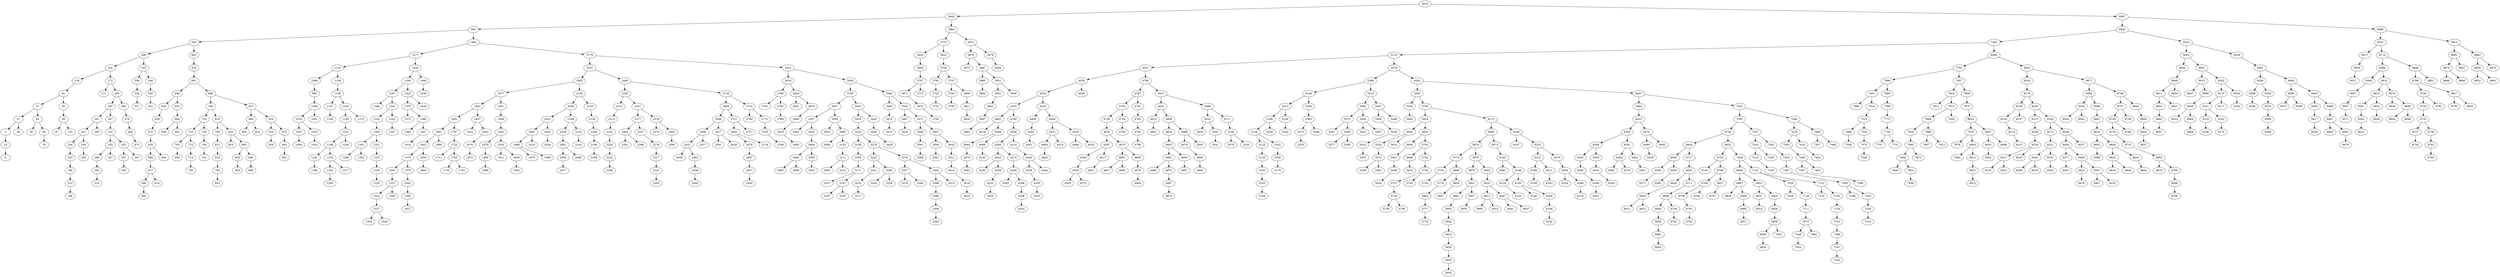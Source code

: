 digraph{
4014 -> 3645
4014 -> 9497
3645 -> 984
3645 -> 3864
984 -> 558
984 -> 1462
558 -> 490
558 -> 983
490 -> 162
490 -> 543
162 -> 139
162 -> 172
139 -> 81
81 -> 57
81 -> 82
57 -> 31
57 -> 65
31 -> 2
31 -> 38
2 -> 15
15 -> 9
65 -> 59
65 -> 69
69 -> 76
82 -> 98
98 -> 87
98 -> 135
172 -> 171
172 -> 450
450 -> 287
450 -> 462
287 -> 261
287 -> 367
261 -> 241
261 -> 285
241 -> 234
241 -> 259
234 -> 233
233 -> 180
180 -> 213
213 -> 208
259 -> 250
367 -> 325
325 -> 320
325 -> 353
320 -> 289
320 -> 321
289 -> 292
292 -> 310
353 -> 347
353 -> 357
347 -> 340
462 -> 476
476 -> 464
464 -> 473
543 -> 508
543 -> 546
508 -> 534
534 -> 517
546 -> 549
549 -> 552
983 -> 979
979 -> 691
691 -> 648
691 -> 898
648 -> 645
648 -> 653
645 -> 639
639 -> 575
575 -> 629
629 -> 588
629 -> 636
588 -> 617
617 -> 596
617 -> 619
596 -> 593
653 -> 664
664 -> 658
664 -> 681
898 -> 766
898 -> 915
766 -> 733
766 -> 816
733 -> 710
733 -> 758
710 -> 705
710 -> 713
705 -> 694
713 -> 714
714 -> 730
758 -> 736
736 -> 742
816 -> 790
816 -> 832
790 -> 815
815 -> 814
814 -> 792
792 -> 803
832 -> 819
832 -> 863
863 -> 855
863 -> 890
855 -> 853
890 -> 868
915 -> 906
915 -> 934
906 -> 900
906 -> 914
934 -> 919
934 -> 975
919 -> 929
975 -> 945
945 -> 961
1462 -> 1277
1462 -> 2779
1277 -> 1119
1277 -> 1435
1119 -> 1084
1119 -> 1149
1084 -> 990
990 -> 1049
1049 -> 1016
1049 -> 1052
1016 -> 1007
1016 -> 1025
1007 -> 1004
1025 -> 1042
1149 -> 1158
1158 -> 1151
1158 -> 1254
1151 -> 1156
1254 -> 1159
1254 -> 1272
1159 -> 1222
1222 -> 1188
1222 -> 1248
1188 -> 1181
1188 -> 1216
1181 -> 1186
1216 -> 1202
1216 -> 1217
1202 -> 1200
1435 -> 1356
1435 -> 1448
1356 -> 1287
1356 -> 1425
1287 -> 1286
1287 -> 1342
1342 -> 1332
1342 -> 1343
1332 -> 1308
1308 -> 1301
1308 -> 1331
1301 -> 1298
1301 -> 1303
1331 -> 1315
1315 -> 1330
1330 -> 1320
1343 -> 1347
1425 -> 1379
1425 -> 1426
1379 -> 1373
1379 -> 1386
1386 -> 1384
1386 -> 1407
1407 -> 1414
1448 -> 1438
2779 -> 2207
2779 -> 2912
2207 -> 1962
2207 -> 2406
1962 -> 1877
1962 -> 2150
1877 -> 1822
1877 -> 1951
1822 -> 1691
1822 -> 1837
1691 -> 1681
1691 -> 1797
1681 -> 1643
1681 -> 1690
1643 -> 1575
1643 -> 1659
1575 -> 1503
1575 -> 1579
1503 -> 1537
1537 -> 1532
1537 -> 1540
1532 -> 1527
1527 -> 1504
1527 -> 1528
1579 -> 1642
1642 -> 1595
1595 -> 1627
1659 -> 1660
1797 -> 1722
1722 -> 1711
1722 -> 1763
1763 -> 1732
1763 -> 1781
1837 -> 1824
1837 -> 1843
1843 -> 1876
1876 -> 1872
1951 -> 1948
1948 -> 1902
1902 -> 1879
1902 -> 1925
1879 -> 1884
1884 -> 1896
1925 -> 1911
1925 -> 1929
1929 -> 1934
2150 -> 2038
2150 -> 2153
2038 -> 2022
2038 -> 2108
2022 -> 2007
2022 -> 2029
2007 -> 1988
2007 -> 2010
1988 -> 1975
1988 -> 1996
2029 -> 2034
2108 -> 2039
2108 -> 2132
2039 -> 2081
2081 -> 2058
2081 -> 2096
2058 -> 2077
2132 -> 2143
2153 -> 2156
2156 -> 2204
2204 -> 2166
2166 -> 2169
2406 -> 2259
2406 -> 2729
2259 -> 2214
2259 -> 2357
2214 -> 2215
2215 -> 2253
2253 -> 2226
2226 -> 2232
2232 -> 2246
2357 -> 2271
2357 -> 2376
2271 -> 2264
2271 -> 2337
2264 -> 2261
2264 -> 2266
2337 -> 2276
2276 -> 2317
2317 -> 2310
2310 -> 2305
2376 -> 2374
2376 -> 2403
2403 -> 2395
2729 -> 2626
2729 -> 2752
2626 -> 2568
2626 -> 2721
2568 -> 2499
2568 -> 2617
2499 -> 2431
2499 -> 2517
2431 -> 2408
2431 -> 2483
2483 -> 2438
2438 -> 2449
2617 -> 2591
2617 -> 2620
2721 -> 2684
2721 -> 2727
2684 -> 2676
2684 -> 2719
2676 -> 2667
2667 -> 2657
2657 -> 2640
2752 -> 2749
2752 -> 2771
2771 -> 2765
2765 -> 2769
2912 -> 2816
2912 -> 3450
2816 -> 2783
2816 -> 2829
2783 -> 2781
2783 -> 2792
2792 -> 2789
2829 -> 2821
2829 -> 2875
2875 -> 2889
2889 -> 2879
2879 -> 2883
3450 -> 3156
3450 -> 3484
3156 -> 3037
3156 -> 3423
3037 -> 2937
3037 -> 3059
2937 -> 2925
2937 -> 3030
3030 -> 3004
3004 -> 2982
3004 -> 3009
2982 -> 2965
2982 -> 2998
3009 -> 3022
3059 -> 3052
3059 -> 3085
3085 -> 3069
3085 -> 3155
3155 -> 3111
3111 -> 3095
3111 -> 3122
3423 -> 3418
3423 -> 3442
3418 -> 3205
3205 -> 3158
3205 -> 3278
3158 -> 3160
3160 -> 3171
3171 -> 3167
3171 -> 3197
3197 -> 3187
3197 -> 3203
3278 -> 3243
3278 -> 3379
3243 -> 3241
3243 -> 3256
3241 -> 3232
3232 -> 3217
3256 -> 3254
3256 -> 3259
3379 -> 3327
3379 -> 3403
3327 -> 3279
3327 -> 3340
3403 -> 3388
3403 -> 3413
3388 -> 3396
3396 -> 3394
3394 -> 3392
3442 -> 3436
3436 -> 3428
3484 -> 3483
3484 -> 3543
3483 -> 3478
3478 -> 3473
3543 -> 3487
3543 -> 3571
3487 -> 3525
3571 -> 3548
3571 -> 3607
3548 -> 3561
3561 -> 3566
3607 -> 3594
3607 -> 3643
3594 -> 3581
3643 -> 3611
3611 -> 3619
3619 -> 3616
3616 -> 3614
3864 -> 3723
3864 -> 3973
3723 -> 3655
3723 -> 3832
3655 -> 3660
3660 -> 3707
3707 -> 3671
3707 -> 3713
3671 -> 3672
3672 -> 3700
3832 -> 3769
3769 -> 3762
3769 -> 3797
3762 -> 3752
3752 -> 3751
3797 -> 3793
3797 -> 3808
3793 -> 3795
3808 -> 3811
3811 -> 3826
3973 -> 3875
3973 -> 3979
3875 -> 3873
3875 -> 3887
3887 -> 3885
3887 -> 3951
3885 -> 3884
3951 -> 3942
3951 -> 3958
3942 -> 3892
3892 -> 3897
3897 -> 3902
3979 -> 4009
9497 -> 8846
9497 -> 9866
8846 -> 7483
8846 -> 9224
7483 -> 5119
7483 -> 8090
5119 -> 4541
5119 -> 5478
4541 -> 4538
4541 -> 4796
4538 -> 4354
4538 -> 4539
4354 -> 4155
4354 -> 4419
4155 -> 4062
4155 -> 4190
4062 -> 4016
4062 -> 4088
4088 -> 4064
4088 -> 4089
4064 -> 4078
4078 -> 4082
4089 -> 4142
4190 -> 4306
4306 -> 4260
4306 -> 4314
4260 -> 4243
4260 -> 4274
4243 -> 4230
4243 -> 4258
4258 -> 4253
4253 -> 4250
4274 -> 4294
4294 -> 4283
4294 -> 4296
4296 -> 4298
4298 -> 4303
4314 -> 4343
4343 -> 4339
4343 -> 4344
4339 -> 4335
4335 -> 4323
4419 -> 4408
4419 -> 4480
4408 -> 4365
4365 -> 4361
4480 -> 4471
4480 -> 4529
4471 -> 4464
4471 -> 4474
4464 -> 4420
4529 -> 4484
4529 -> 4535
4796 -> 4767
4796 -> 5013
4767 -> 4750
4767 -> 4781
4750 -> 4726
4750 -> 4759
4726 -> 4626
4626 -> 4597
4626 -> 4670
4597 -> 4554
4597 -> 4617
4554 -> 4559
4559 -> 4555
4559 -> 4572
4617 -> 4621
4670 -> 4661
4670 -> 4695
4661 -> 4627
4661 -> 4666
4695 -> 4678
4678 -> 4694
4759 -> 4766
4781 -> 4793
4793 -> 4782
4782 -> 4784
5013 -> 4832
5013 -> 5068
4832 -> 4815
4832 -> 4959
4815 -> 4801
4959 -> 4834
4959 -> 4988
4834 -> 4945
4945 -> 4861
4945 -> 4955
4861 -> 4846
4861 -> 4872
4872 -> 4907
4907 -> 4873
4955 -> 4957
4988 -> 4978
4988 -> 5003
4978 -> 4965
4965 -> 4963
5068 -> 5032
5068 -> 5111
5032 -> 5030
5032 -> 5051
5051 -> 5041
5111 -> 5100
5100 -> 5078
5100 -> 5101
5478 -> 5309
5478 -> 6291
5309 -> 5246
5309 -> 5415
5246 -> 5213
5246 -> 5294
5213 -> 5186
5213 -> 5236
5186 -> 5154
5186 -> 5209
5154 -> 5122
5154 -> 5182
5122 -> 5129
5129 -> 5130
5130 -> 5143
5143 -> 5144
5182 -> 5160
5160 -> 5179
5236 -> 5240
5294 -> 5283
5283 -> 5275
5283 -> 5284
5275 -> 5255
5415 -> 5395
5415 -> 5457
5395 -> 5372
5395 -> 5404
5372 -> 5367
5372 -> 5380
5380 -> 5377
5380 -> 5385
5404 -> 5401
5404 -> 5407
5457 -> 5456
5457 -> 5466
5456 -> 5426
5426 -> 5432
5432 -> 5435
6291 -> 5505
6291 -> 6487
5505 -> 5504
5505 -> 5746
5504 -> 5494
5746 -> 5624
5746 -> 6173
5624 -> 5592
5624 -> 5653
5592 -> 5526
5592 -> 5614
5526 -> 5572
5572 -> 5538
5572 -> 5581
5653 -> 5646
5653 -> 5702
5646 -> 5651
5651 -> 5649
5649 -> 5650
5702 -> 5666
5702 -> 5703
5666 -> 5672
5703 -> 5744
5744 -> 5727
5744 -> 5745
5727 -> 5729
5729 -> 5728
5729 -> 5739
6173 -> 6065
6173 -> 6196
6065 -> 5874
6065 -> 6073
5874 -> 5774
5874 -> 5978
5774 -> 5754
5774 -> 5806
5754 -> 5764
5806 -> 5776
5806 -> 5858
5776 -> 5803
5803 -> 5777
5777 -> 5779
5858 -> 5847
5978 -> 5876
5978 -> 6062
5876 -> 5951
5951 -> 5881
5951 -> 5957
5881 -> 5900
5900 -> 5942
5942 -> 5923
5923 -> 5939
5939 -> 5930
5930 -> 5935
5957 -> 5953
6062 -> 6032
6032 -> 6012
6032 -> 6047
6012 -> 5995
6012 -> 6015
6047 -> 6041
6047 -> 6057
6073 -> 6103
6103 -> 6081
6103 -> 6146
6146 -> 6129
6146 -> 6150
6129 -> 6142
6150 -> 6149
6150 -> 6169
6169 -> 6168
6168 -> 6165
6196 -> 6187
6196 -> 6253
6253 -> 6212
6253 -> 6279
6212 -> 6198
6212 -> 6231
6198 -> 6199
6231 -> 6243
6279 -> 6264
6264 -> 6254
6264 -> 6266
6266 -> 6278
6487 -> 6484
6487 -> 7341
6484 -> 6423
6423 -> 6360
6423 -> 6472
6360 -> 6304
6360 -> 6391
6304 -> 6303
6304 -> 6345
6303 -> 6293
6293 -> 6296
6296 -> 6301
6345 -> 6343
6343 -> 6344
6391 -> 6364
6391 -> 6402
6364 -> 6362
6364 -> 6379
6402 -> 6401
6472 -> 6460
6472 -> 6482
6460 -> 6426
7341 -> 7200
7341 -> 7446
7200 -> 6729
7200 -> 7257
6729 -> 6604
6729 -> 6832
6604 -> 6580
6604 -> 6717
6580 -> 6508
6580 -> 6595
6508 -> 6577
6595 -> 6585
6717 -> 6632
6632 -> 6626
6632 -> 6711
6626 -> 6620
6620 -> 6611
6620 -> 6621
6711 -> 6688
6688 -> 6684
6688 -> 6704
6684 -> 6636
6636 -> 6661
6661 -> 6650
6704 -> 6702
6832 -> 6755
6832 -> 7026
6755 -> 6743
6755 -> 6790
6790 -> 6768
6790 -> 6827
6768 -> 6758
6768 -> 6784
6758 -> 6761
6761 -> 6762
6827 -> 6797
7026 -> 6909
7026 -> 7122
6909 -> 6867
6909 -> 6923
6867 -> 6839
6867 -> 6894
6894 -> 6882
6882 -> 6871
6923 -> 6921
6923 -> 6925
6921 -> 6916
6925 -> 6926
6926 -> 6938
6938 -> 6936
6938 -> 7020
6936 -> 6929
7122 -> 7029
7122 -> 7152
7029 -> 7028
7029 -> 7118
7118 -> 7111
7111 -> 7070
7070 -> 7046
7070 -> 7094
7046 -> 7034
7152 -> 7133
7152 -> 7153
7153 -> 7154
7154 -> 7193
7193 -> 7189
7189 -> 7167
7167 -> 7182
7257 -> 7243
7257 -> 7280
7243 -> 7214
7243 -> 7250
7214 -> 7209
7280 -> 7334
7334 -> 7287
7287 -> 7308
7308 -> 7289
7308 -> 7333
7333 -> 7326
7326 -> 7314
7446 -> 7418
7446 -> 7465
7418 -> 7405
7418 -> 7424
7405 -> 7400
7400 -> 7397
7400 -> 7403
7397 -> 7366
7424 -> 7422
7465 -> 7457
7465 -> 7480
8090 -> 7794
8090 -> 8542
7794 -> 7666
7794 -> 7957
7666 -> 7491
7666 -> 7689
7491 -> 7489
7491 -> 7619
7619 -> 7523
7523 -> 7498
7523 -> 7529
7498 -> 7509
7529 -> 7573
7573 -> 7548
7689 -> 7788
7788 -> 7772
7772 -> 7725
7725 -> 7707
7725 -> 7731
7957 -> 7824
7957 -> 7958
7824 -> 7813
7824 -> 7913
7913 -> 7889
7913 -> 7934
7889 -> 7828
7889 -> 7899
7828 -> 7865
7865 -> 7850
7865 -> 7873
7850 -> 7840
7850 -> 7854
7854 -> 7856
7899 -> 7897
7899 -> 7912
7958 -> 7970
7970 -> 8022
8022 -> 7979
8022 -> 8057
7979 -> 7978
7979 -> 8005
8005 -> 7983
8005 -> 8011
8011 -> 8021
8021 -> 8012
8057 -> 8053
8057 -> 8086
8053 -> 8042
8542 -> 8104
8542 -> 8671
8104 -> 8178
8178 -> 8145
8178 -> 8250
8145 -> 8130
8145 -> 8157
8130 -> 8114
8114 -> 8107
8250 -> 8213
8250 -> 8345
8213 -> 8249
8249 -> 8236
8236 -> 8217
8236 -> 8247
8217 -> 8216
8217 -> 8221
8345 -> 8271
8345 -> 8536
8271 -> 8321
8321 -> 8302
8321 -> 8332
8302 -> 8285
8302 -> 8319
8332 -> 8325
8536 -> 8404
8536 -> 8537
8404 -> 8377
8404 -> 8480
8377 -> 8391
8480 -> 8425
8480 -> 8507
8425 -> 8478
8507 -> 8497
8507 -> 8532
8671 -> 8584
8671 -> 8788
8584 -> 8544
8584 -> 8588
8544 -> 8543
8544 -> 8582
8588 -> 8667
8667 -> 8610
8610 -> 8602
8610 -> 8644
8602 -> 8589
8644 -> 8624
8644 -> 8654
8624 -> 8618
8624 -> 8626
8654 -> 8664
8788 -> 8757
8788 -> 8844
8757 -> 8740
8757 -> 8758
8740 -> 8735
8740 -> 8748
8735 -> 8732
8732 -> 8682
8682 -> 8676
8682 -> 8709
8709 -> 8696
8696 -> 8708
8844 -> 8806
8806 -> 8824
8824 -> 8837
9224 -> 9005
9224 -> 9259
9005 -> 8849
9005 -> 9081
8849 -> 8949
8949 -> 8911
8949 -> 8954
8911 -> 8854
8911 -> 8921
8854 -> 8882
8882 -> 8857
9081 -> 9015
9081 -> 9182
9015 -> 9007
9015 -> 9080
9080 -> 9049
9049 -> 9032
9049 -> 9064
9064 -> 9068
9182 -> 9175
9182 -> 9204
9175 -> 9141
9175 -> 9177
9141 -> 9120
9141 -> 9162
9120 -> 9106
9162 -> 9170
9204 -> 9192
9259 -> 9361
9361 -> 9299
9361 -> 9400
9299 -> 9296
9299 -> 9329
9296 -> 9264
9329 -> 9316
9316 -> 9308
9308 -> 9309
9400 -> 9386
9400 -> 9443
9386 -> 9373
9386 -> 9399
9443 -> 9409
9443 -> 9488
9409 -> 9417
9417 -> 9438
9488 -> 9467
9467 -> 9463
9467 -> 9481
9481 -> 9479
9866 -> 9527
9866 -> 9914
9527 -> 9517
9527 -> 9714
9517 -> 9500
9500 -> 9511
9714 -> 9588
9714 -> 9848
9588 -> 9566
9588 -> 9632
9566 -> 9587
9587 -> 9567
9567 -> 9571
9632 -> 9615
9632 -> 9676
9615 -> 9591
9615 -> 9631
9591 -> 9593
9593 -> 9613
9631 -> 9626
9676 -> 9636
9676 -> 9695
9695 -> 9694
9695 -> 9696
9848 -> 9788
9848 -> 9851
9788 -> 9745
9788 -> 9817
9745 -> 9720
9745 -> 9761
9720 -> 9733
9733 -> 9727
9733 -> 9736
9727 -> 9726
9736 -> 9743
9743 -> 9740
9817 -> 9793
9817 -> 9825
9914 -> 9891
9914 -> 9963
9891 -> 9874
9891 -> 9907
9874 -> 9868
9874 -> 9886
9963 -> 9959
9963 -> 9970
9959 -> 9920
9959 -> 9961
}